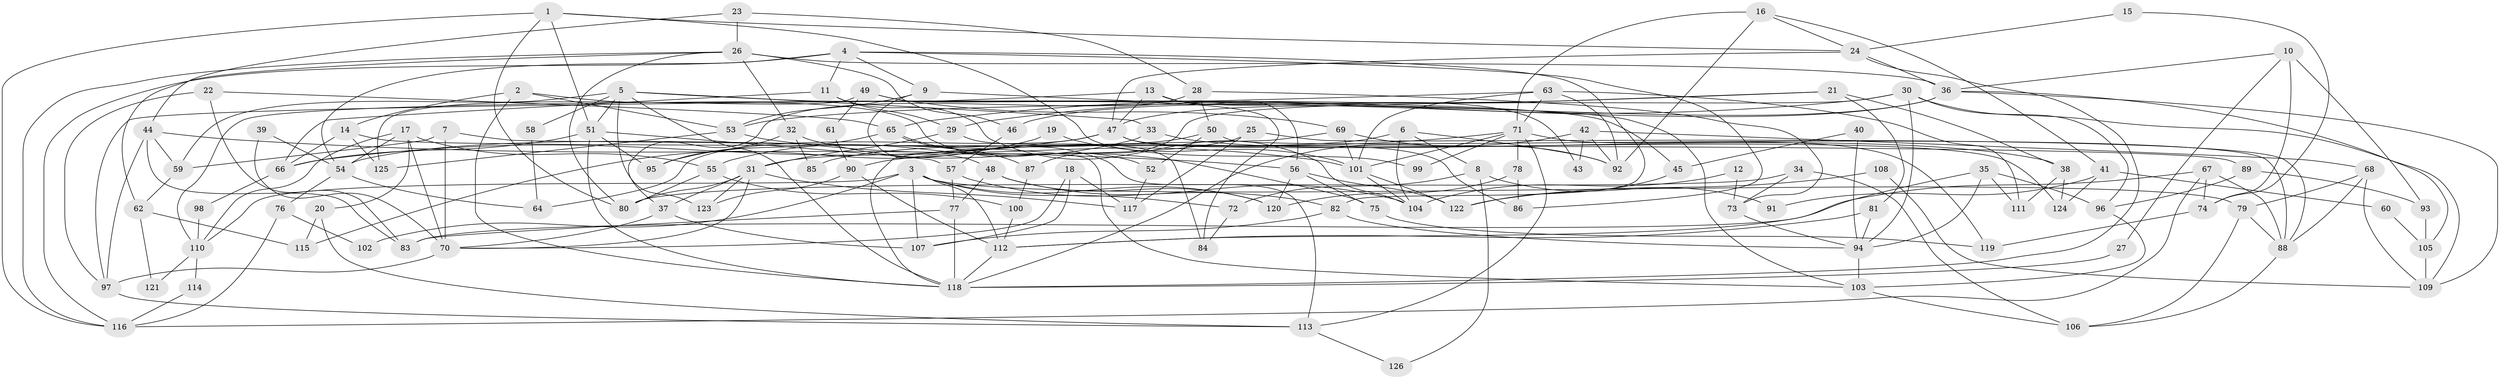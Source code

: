 // coarse degree distribution, {2: 0.16216216216216217, 3: 0.10810810810810811, 4: 0.1891891891891892, 8: 0.10810810810810811, 12: 0.02702702702702703, 5: 0.10810810810810811, 6: 0.05405405405405406, 9: 0.05405405405405406, 7: 0.10810810810810811, 15: 0.02702702702702703, 11: 0.02702702702702703, 10: 0.02702702702702703}
// Generated by graph-tools (version 1.1) at 2025/55/03/04/25 21:55:08]
// undirected, 126 vertices, 252 edges
graph export_dot {
graph [start="1"]
  node [color=gray90,style=filled];
  1;
  2;
  3;
  4;
  5;
  6;
  7;
  8;
  9;
  10;
  11;
  12;
  13;
  14;
  15;
  16;
  17;
  18;
  19;
  20;
  21;
  22;
  23;
  24;
  25;
  26;
  27;
  28;
  29;
  30;
  31;
  32;
  33;
  34;
  35;
  36;
  37;
  38;
  39;
  40;
  41;
  42;
  43;
  44;
  45;
  46;
  47;
  48;
  49;
  50;
  51;
  52;
  53;
  54;
  55;
  56;
  57;
  58;
  59;
  60;
  61;
  62;
  63;
  64;
  65;
  66;
  67;
  68;
  69;
  70;
  71;
  72;
  73;
  74;
  75;
  76;
  77;
  78;
  79;
  80;
  81;
  82;
  83;
  84;
  85;
  86;
  87;
  88;
  89;
  90;
  91;
  92;
  93;
  94;
  95;
  96;
  97;
  98;
  99;
  100;
  101;
  102;
  103;
  104;
  105;
  106;
  107;
  108;
  109;
  110;
  111;
  112;
  113;
  114;
  115;
  116;
  117;
  118;
  119;
  120;
  121;
  122;
  123;
  124;
  125;
  126;
  1 -- 51;
  1 -- 80;
  1 -- 24;
  1 -- 99;
  1 -- 116;
  2 -- 53;
  2 -- 118;
  2 -- 14;
  2 -- 52;
  3 -- 112;
  3 -- 107;
  3 -- 72;
  3 -- 79;
  3 -- 102;
  3 -- 110;
  3 -- 120;
  4 -- 9;
  4 -- 82;
  4 -- 11;
  4 -- 54;
  4 -- 86;
  4 -- 116;
  5 -- 123;
  5 -- 118;
  5 -- 33;
  5 -- 45;
  5 -- 51;
  5 -- 58;
  5 -- 59;
  6 -- 104;
  6 -- 92;
  6 -- 8;
  6 -- 85;
  7 -- 59;
  7 -- 103;
  7 -- 70;
  8 -- 72;
  8 -- 91;
  8 -- 126;
  9 -- 48;
  9 -- 103;
  9 -- 53;
  10 -- 93;
  10 -- 36;
  10 -- 27;
  10 -- 74;
  11 -- 66;
  11 -- 29;
  11 -- 104;
  12 -- 73;
  12 -- 104;
  13 -- 47;
  13 -- 97;
  13 -- 43;
  13 -- 56;
  14 -- 66;
  14 -- 89;
  14 -- 125;
  15 -- 74;
  15 -- 24;
  16 -- 92;
  16 -- 24;
  16 -- 41;
  16 -- 71;
  17 -- 110;
  17 -- 70;
  17 -- 20;
  17 -- 54;
  17 -- 55;
  18 -- 117;
  18 -- 70;
  18 -- 107;
  19 -- 101;
  19 -- 115;
  20 -- 113;
  20 -- 115;
  21 -- 81;
  21 -- 29;
  21 -- 38;
  21 -- 53;
  22 -- 83;
  22 -- 65;
  22 -- 97;
  23 -- 26;
  23 -- 44;
  23 -- 28;
  24 -- 118;
  24 -- 36;
  24 -- 47;
  25 -- 88;
  25 -- 31;
  25 -- 117;
  26 -- 46;
  26 -- 116;
  26 -- 32;
  26 -- 36;
  26 -- 62;
  26 -- 80;
  27 -- 118;
  28 -- 50;
  28 -- 37;
  28 -- 73;
  29 -- 31;
  29 -- 84;
  30 -- 94;
  30 -- 65;
  30 -- 87;
  30 -- 96;
  30 -- 109;
  31 -- 80;
  31 -- 37;
  31 -- 70;
  31 -- 117;
  31 -- 123;
  32 -- 95;
  32 -- 75;
  32 -- 85;
  33 -- 38;
  33 -- 55;
  34 -- 80;
  34 -- 106;
  34 -- 73;
  35 -- 94;
  35 -- 96;
  35 -- 111;
  35 -- 112;
  36 -- 46;
  36 -- 47;
  36 -- 105;
  36 -- 109;
  37 -- 70;
  37 -- 107;
  38 -- 111;
  38 -- 124;
  39 -- 54;
  39 -- 70;
  40 -- 94;
  40 -- 45;
  41 -- 124;
  41 -- 60;
  41 -- 91;
  42 -- 118;
  42 -- 68;
  42 -- 43;
  42 -- 92;
  44 -- 97;
  44 -- 56;
  44 -- 59;
  44 -- 83;
  45 -- 122;
  46 -- 57;
  47 -- 64;
  47 -- 66;
  47 -- 86;
  47 -- 124;
  48 -- 104;
  48 -- 120;
  48 -- 77;
  49 -- 125;
  49 -- 69;
  49 -- 61;
  49 -- 84;
  50 -- 54;
  50 -- 52;
  50 -- 88;
  51 -- 118;
  51 -- 57;
  51 -- 66;
  51 -- 95;
  52 -- 117;
  53 -- 101;
  53 -- 125;
  54 -- 64;
  54 -- 76;
  55 -- 80;
  55 -- 100;
  56 -- 75;
  56 -- 120;
  56 -- 122;
  57 -- 77;
  57 -- 82;
  58 -- 64;
  59 -- 62;
  60 -- 105;
  61 -- 90;
  62 -- 115;
  62 -- 121;
  63 -- 101;
  63 -- 71;
  63 -- 92;
  63 -- 110;
  63 -- 111;
  65 -- 113;
  65 -- 87;
  65 -- 95;
  66 -- 98;
  67 -- 88;
  67 -- 116;
  67 -- 74;
  67 -- 83;
  68 -- 109;
  68 -- 88;
  68 -- 79;
  69 -- 92;
  69 -- 101;
  69 -- 118;
  70 -- 97;
  71 -- 78;
  71 -- 90;
  71 -- 99;
  71 -- 101;
  71 -- 113;
  71 -- 119;
  72 -- 84;
  73 -- 94;
  74 -- 119;
  75 -- 119;
  76 -- 116;
  76 -- 102;
  77 -- 83;
  77 -- 118;
  78 -- 120;
  78 -- 86;
  79 -- 88;
  79 -- 106;
  81 -- 94;
  81 -- 112;
  82 -- 107;
  82 -- 94;
  87 -- 100;
  88 -- 106;
  89 -- 96;
  89 -- 93;
  90 -- 112;
  90 -- 123;
  93 -- 105;
  94 -- 103;
  96 -- 103;
  97 -- 113;
  98 -- 110;
  100 -- 112;
  101 -- 104;
  101 -- 122;
  103 -- 106;
  105 -- 109;
  108 -- 109;
  108 -- 122;
  110 -- 114;
  110 -- 121;
  112 -- 118;
  113 -- 126;
  114 -- 116;
}

